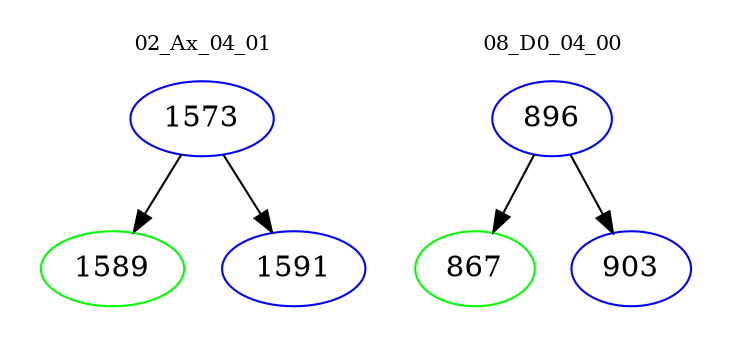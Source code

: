 digraph{
subgraph cluster_0 {
color = white
label = "02_Ax_04_01";
fontsize=10;
T0_1573 [label="1573", color="blue"]
T0_1573 -> T0_1589 [color="black"]
T0_1589 [label="1589", color="green"]
T0_1573 -> T0_1591 [color="black"]
T0_1591 [label="1591", color="blue"]
}
subgraph cluster_1 {
color = white
label = "08_D0_04_00";
fontsize=10;
T1_896 [label="896", color="blue"]
T1_896 -> T1_867 [color="black"]
T1_867 [label="867", color="green"]
T1_896 -> T1_903 [color="black"]
T1_903 [label="903", color="blue"]
}
}
